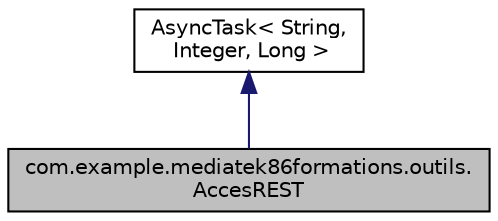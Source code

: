 digraph "com.example.mediatek86formations.outils.AccesREST"
{
 // LATEX_PDF_SIZE
  edge [fontname="Helvetica",fontsize="10",labelfontname="Helvetica",labelfontsize="10"];
  node [fontname="Helvetica",fontsize="10",shape=record];
  Node1 [label="com.example.mediatek86formations.outils.\lAccesREST",height=0.2,width=0.4,color="black", fillcolor="grey75", style="filled", fontcolor="black",tooltip=" "];
  Node2 -> Node1 [dir="back",color="midnightblue",fontsize="10",style="solid",fontname="Helvetica"];
  Node2 [label="AsyncTask\< String,\l Integer, Long \>",height=0.2,width=0.4,color="black", fillcolor="white", style="filled",tooltip=" "];
}

